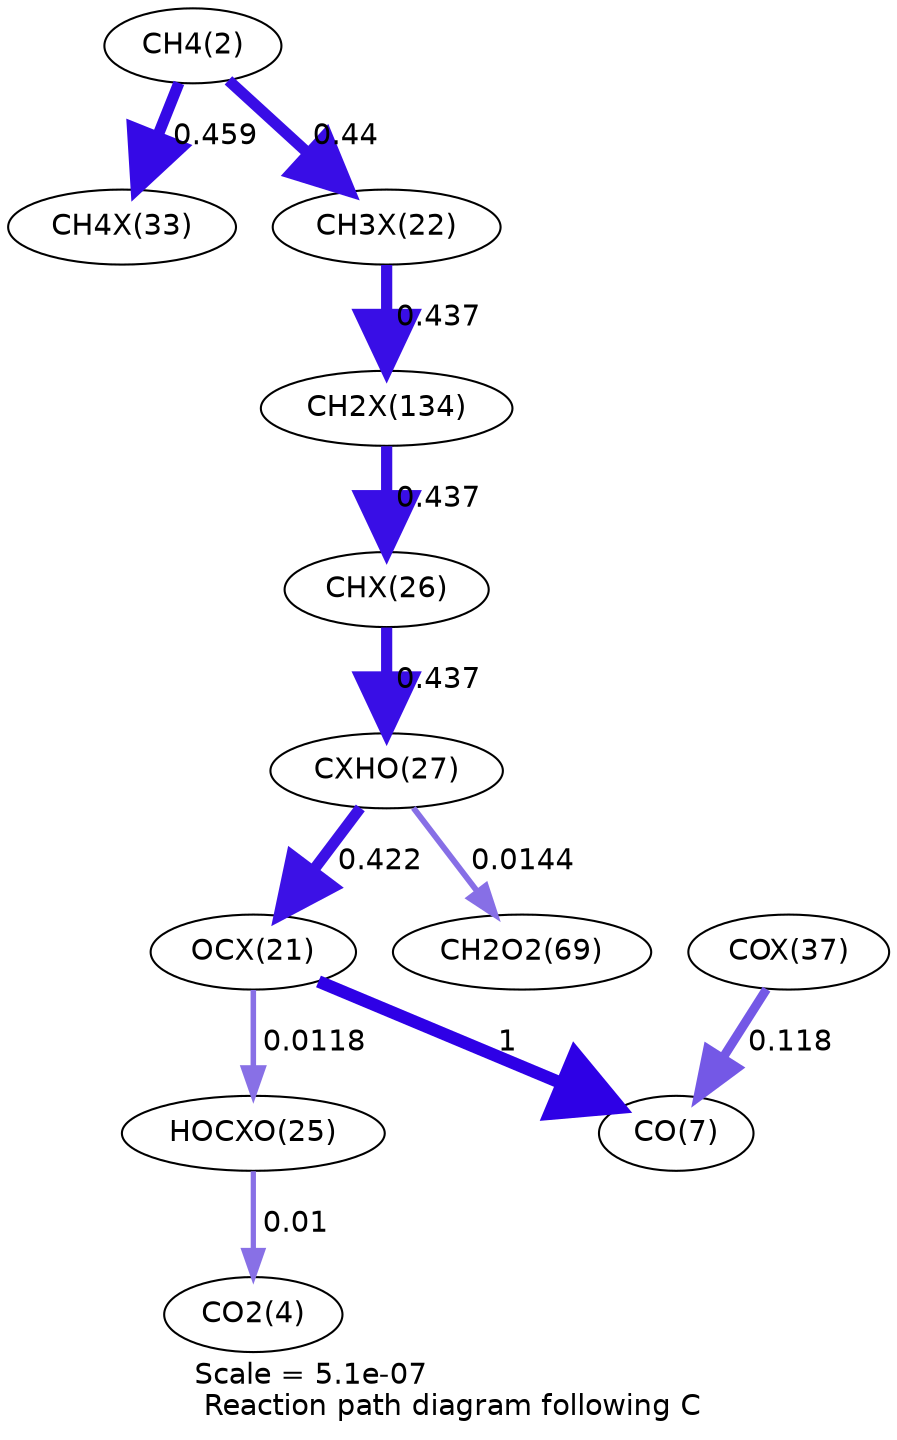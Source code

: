 digraph reaction_paths {
center=1;
s4 -> s33[fontname="Helvetica", penwidth=5.41, arrowsize=2.71, color="0.7, 0.959, 0.9"
, label=" 0.459"];
s4 -> s27[fontname="Helvetica", penwidth=5.38, arrowsize=2.69, color="0.7, 0.94, 0.9"
, label=" 0.44"];
s27 -> s40[fontname="Helvetica", penwidth=5.38, arrowsize=2.69, color="0.7, 0.937, 0.9"
, label=" 0.437"];
s40 -> s31[fontname="Helvetica", penwidth=5.38, arrowsize=2.69, color="0.7, 0.937, 0.9"
, label=" 0.437"];
s31 -> s32[fontname="Helvetica", penwidth=5.37, arrowsize=2.69, color="0.7, 0.937, 0.9"
, label=" 0.437"];
s32 -> s26[fontname="Helvetica", penwidth=5.35, arrowsize=2.67, color="0.7, 0.922, 0.9"
, label=" 0.422"];
s32 -> s21[fontname="Helvetica", penwidth=2.8, arrowsize=1.4, color="0.7, 0.514, 0.9"
, label=" 0.0144"];
s26 -> s9[fontname="Helvetica", penwidth=6, arrowsize=3, color="0.7, 1.5, 0.9"
, label=" 1"];
s37 -> s9[fontname="Helvetica", penwidth=4.39, arrowsize=2.19, color="0.7, 0.618, 0.9"
, label=" 0.118"];
s26 -> s30[fontname="Helvetica", penwidth=2.65, arrowsize=1.32, color="0.7, 0.512, 0.9"
, label=" 0.0118"];
s30 -> s6[fontname="Helvetica", penwidth=2.52, arrowsize=1.26, color="0.7, 0.51, 0.9"
, label=" 0.01"];
s4 [ fontname="Helvetica", label="CH4(2)"];
s6 [ fontname="Helvetica", label="CO2(4)"];
s9 [ fontname="Helvetica", label="CO(7)"];
s21 [ fontname="Helvetica", label="CH2O2(69)"];
s26 [ fontname="Helvetica", label="OCX(21)"];
s27 [ fontname="Helvetica", label="CH3X(22)"];
s30 [ fontname="Helvetica", label="HOCXO(25)"];
s31 [ fontname="Helvetica", label="CHX(26)"];
s32 [ fontname="Helvetica", label="CXHO(27)"];
s33 [ fontname="Helvetica", label="CH4X(33)"];
s37 [ fontname="Helvetica", label="COX(37)"];
s40 [ fontname="Helvetica", label="CH2X(134)"];
 label = "Scale = 5.1e-07\l Reaction path diagram following C";
 fontname = "Helvetica";
}
